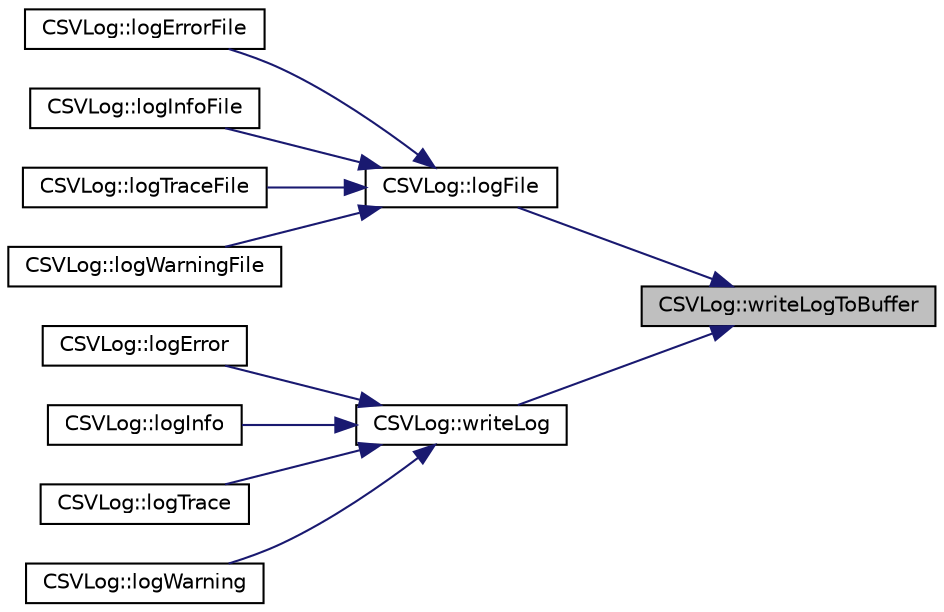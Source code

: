digraph "CSVLog::writeLogToBuffer"
{
 // LATEX_PDF_SIZE
  edge [fontname="Helvetica",fontsize="10",labelfontname="Helvetica",labelfontsize="10"];
  node [fontname="Helvetica",fontsize="10",shape=record];
  rankdir="RL";
  Node1 [label="CSVLog::writeLogToBuffer",height=0.2,width=0.4,color="black", fillcolor="grey75", style="filled", fontcolor="black",tooltip="general log generator for buffer"];
  Node1 -> Node2 [dir="back",color="midnightblue",fontsize="10",style="solid",fontname="Helvetica"];
  Node2 [label="CSVLog::logFile",height=0.2,width=0.4,color="black", fillcolor="white", style="filled",URL="$classCSVLog.html#abf2187c78e4eb54e1724438a1074aaad",tooltip="generate log entry in file"];
  Node2 -> Node3 [dir="back",color="midnightblue",fontsize="10",style="solid",fontname="Helvetica"];
  Node3 [label="CSVLog::logErrorFile",height=0.2,width=0.4,color="black", fillcolor="white", style="filled",URL="$classCSVLog.html#ae2996287c12ff5184e0d237170edf0b5",tooltip="log on error level in file"];
  Node2 -> Node4 [dir="back",color="midnightblue",fontsize="10",style="solid",fontname="Helvetica"];
  Node4 [label="CSVLog::logInfoFile",height=0.2,width=0.4,color="black", fillcolor="white", style="filled",URL="$classCSVLog.html#a053330a004ebeb4ce874c53ed8e73f8d",tooltip="log on info level in file"];
  Node2 -> Node5 [dir="back",color="midnightblue",fontsize="10",style="solid",fontname="Helvetica"];
  Node5 [label="CSVLog::logTraceFile",height=0.2,width=0.4,color="black", fillcolor="white", style="filled",URL="$classCSVLog.html#a2e7222db9b74c4a68512bf9c4281080b",tooltip="log on trace level in file"];
  Node2 -> Node6 [dir="back",color="midnightblue",fontsize="10",style="solid",fontname="Helvetica"];
  Node6 [label="CSVLog::logWarningFile",height=0.2,width=0.4,color="black", fillcolor="white", style="filled",URL="$classCSVLog.html#af6c532187a06fb430d09255408189906",tooltip="log on warning level in file"];
  Node1 -> Node7 [dir="back",color="midnightblue",fontsize="10",style="solid",fontname="Helvetica"];
  Node7 [label="CSVLog::writeLog",height=0.2,width=0.4,color="black", fillcolor="white", style="filled",URL="$classCSVLog.html#a483aac07b38a517ad8f045a34cffdcf9",tooltip="general log generator method"];
  Node7 -> Node8 [dir="back",color="midnightblue",fontsize="10",style="solid",fontname="Helvetica"];
  Node8 [label="CSVLog::logError",height=0.2,width=0.4,color="black", fillcolor="white", style="filled",URL="$classCSVLog.html#a99f056783f1903b0332a39732b79a014",tooltip="general log on error level"];
  Node7 -> Node9 [dir="back",color="midnightblue",fontsize="10",style="solid",fontname="Helvetica"];
  Node9 [label="CSVLog::logInfo",height=0.2,width=0.4,color="black", fillcolor="white", style="filled",URL="$classCSVLog.html#a5a6e01a0b57519dcfa1b1b94017f79f8",tooltip="general log on info level"];
  Node7 -> Node10 [dir="back",color="midnightblue",fontsize="10",style="solid",fontname="Helvetica"];
  Node10 [label="CSVLog::logTrace",height=0.2,width=0.4,color="black", fillcolor="white", style="filled",URL="$classCSVLog.html#a43fd60ab05f615aefdd0af7d3f93840e",tooltip="general log on trace level"];
  Node7 -> Node11 [dir="back",color="midnightblue",fontsize="10",style="solid",fontname="Helvetica"];
  Node11 [label="CSVLog::logWarning",height=0.2,width=0.4,color="black", fillcolor="white", style="filled",URL="$classCSVLog.html#a259cf3f2a38398a047342ec4c2820f5c",tooltip="general log on warning level"];
}
